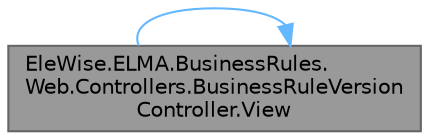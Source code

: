 digraph "EleWise.ELMA.BusinessRules.Web.Controllers.BusinessRuleVersionController.View"
{
 // LATEX_PDF_SIZE
  bgcolor="transparent";
  edge [fontname=Helvetica,fontsize=10,labelfontname=Helvetica,labelfontsize=10];
  node [fontname=Helvetica,fontsize=10,shape=box,height=0.2,width=0.4];
  rankdir="LR";
  Node1 [id="Node000001",label="EleWise.ELMA.BusinessRules.\lWeb.Controllers.BusinessRuleVersion\lController.View",height=0.2,width=0.4,color="gray40", fillcolor="grey60", style="filled", fontcolor="black",tooltip="Страница детализации версии бизнес-правила"];
  Node1 -> Node1 [id="edge1_Node000001_Node000001",color="steelblue1",style="solid",tooltip=" "];
}

